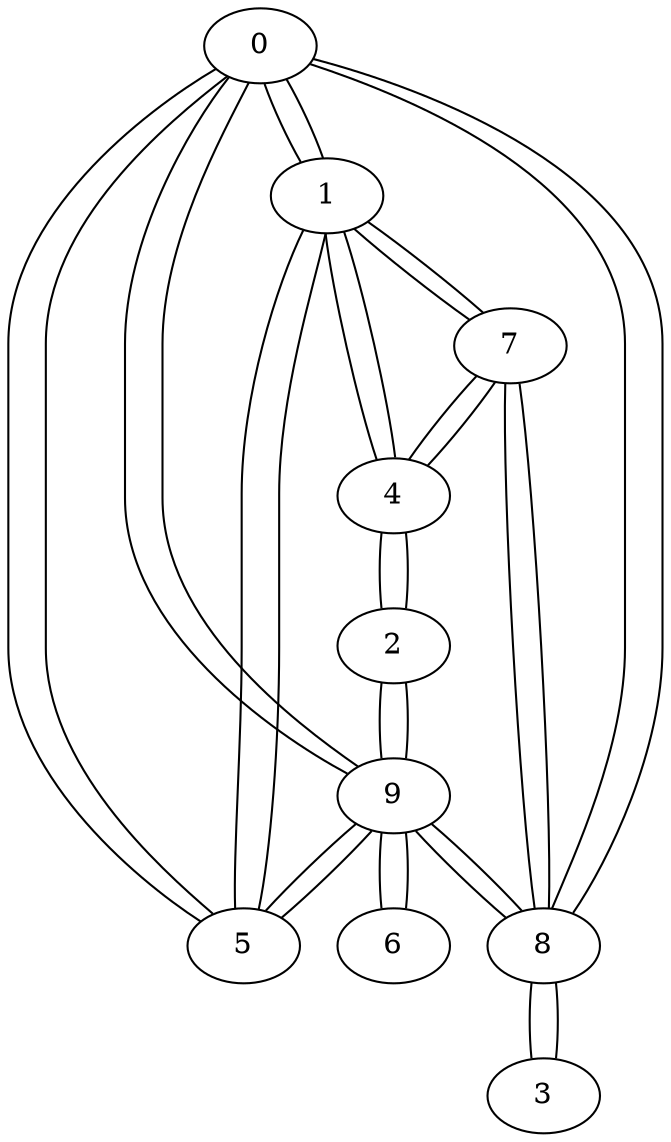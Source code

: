 graph one
 { 
0 -- 1
0 -- 5
0 -- 8
0 -- 9
1 -- 0
1 -- 4
1 -- 5
1 -- 7
2 -- 4
2 -- 9
3 -- 8
4 -- 1
4 -- 2
4 -- 7
5 -- 0
5 -- 1
5 -- 9
6 -- 9
7 -- 1
7 -- 4
7 -- 8
8 -- 0
8 -- 3
8 -- 7
8 -- 9
9 -- 0
9 -- 2
9 -- 5
9 -- 6
9 -- 8

}